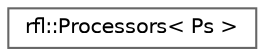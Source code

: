 digraph "类继承关系图"
{
 // LATEX_PDF_SIZE
  bgcolor="transparent";
  edge [fontname=Helvetica,fontsize=10,labelfontname=Helvetica,labelfontsize=10];
  node [fontname=Helvetica,fontsize=10,shape=box,height=0.2,width=0.4];
  rankdir="LR";
  Node0 [id="Node000000",label="rfl::Processors\< Ps \>",height=0.2,width=0.4,color="grey40", fillcolor="white", style="filled",URL="$structrfl_1_1_processors.html",tooltip=" "];
}
